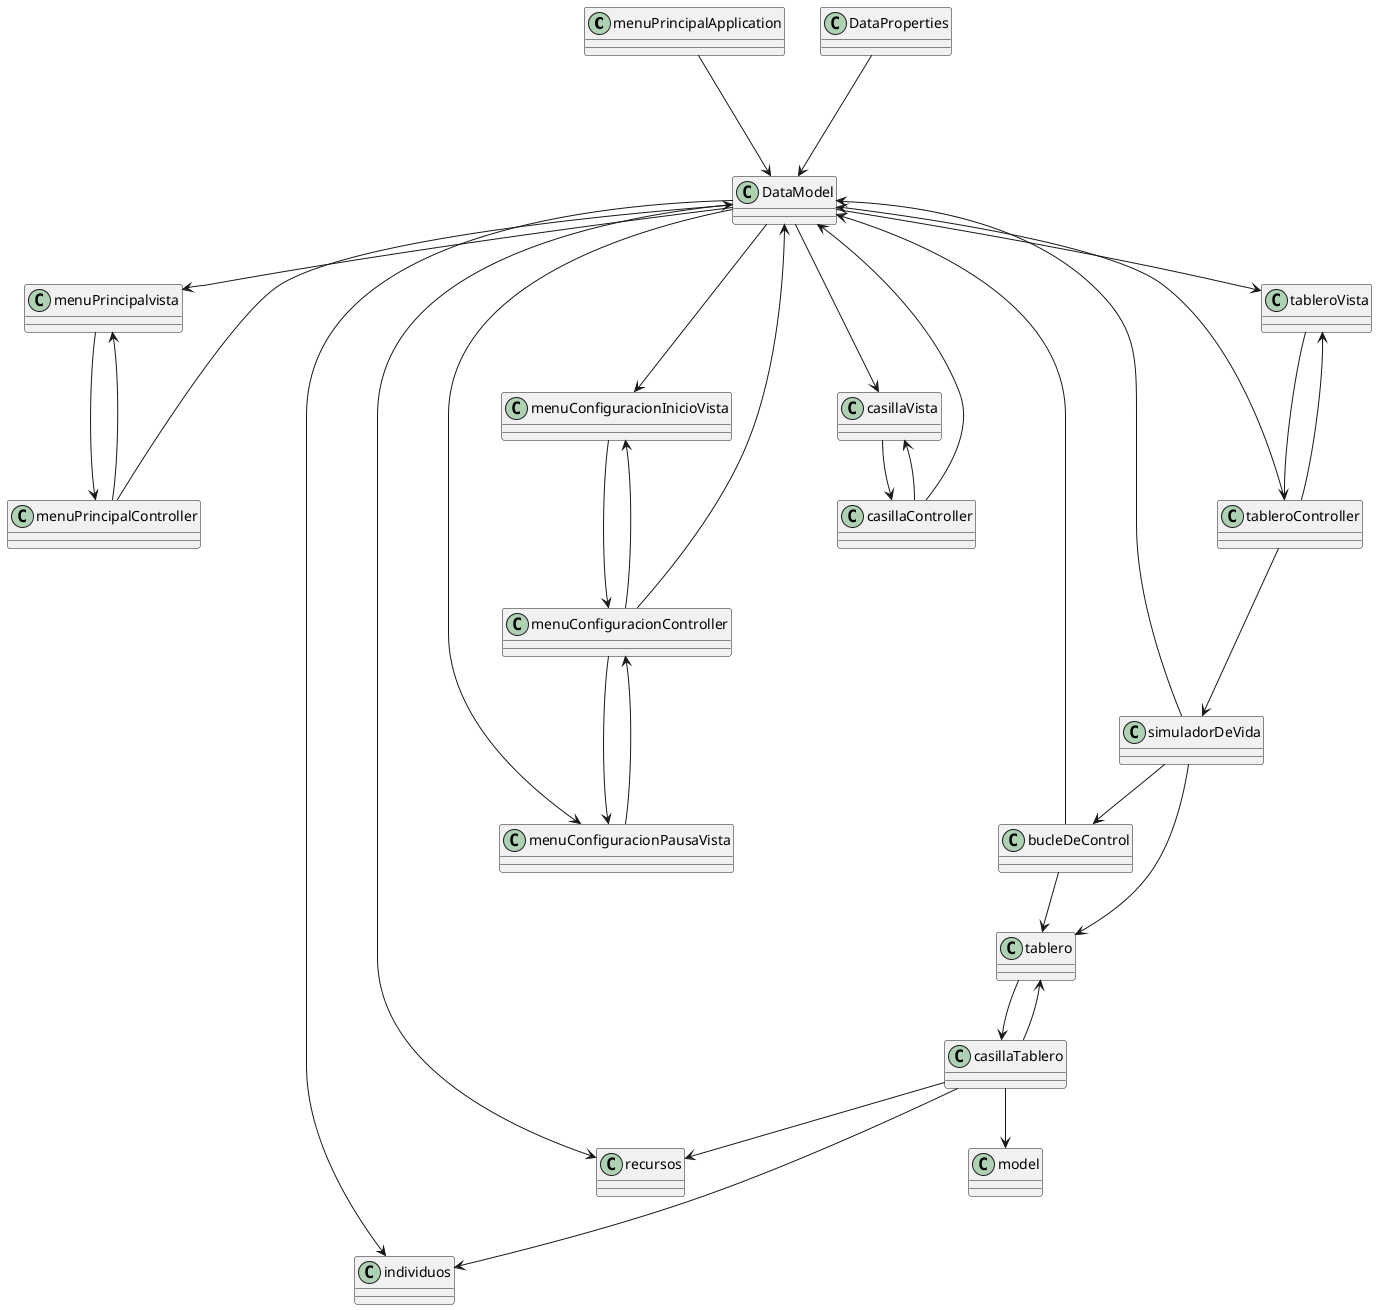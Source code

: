 @startuml
'https://plantuml.com/use-case-diagram

class menuPrincipalApplication {}
class menuPrincipalController {}
class DataModel{}
class DataProperties {}
class menuPrincipalvista{}
class simuladorDeVida{}
class menuConfiguracionController{}
class menuConfiguracionInicioVista{}
class menuConfiguracionPausaVista{}
class tableroController{}
class tableroVista{}
class casillaController{}
class casillaVista{}
class simuladorDeVida{}
class tablero{}
class bucleDeControl{}
class casillaTablero{}
class individuos{}
class recursos{}
menuPrincipalApplication ---> DataModel
menuPrincipalController ---> DataModel
DataProperties ---> DataModel
menuPrincipalController ---> menuPrincipalvista
menuPrincipalvista--->menuPrincipalController
DataModel --> menuPrincipalvista
menuConfiguracionController-->DataModel
menuConfiguracionInicioVista---> menuConfiguracionController
menuConfiguracionController-->menuConfiguracionInicioVista
menuConfiguracionController-->menuConfiguracionPausaVista
menuConfiguracionPausaVista--->menuConfiguracionController
DataModel-->menuConfiguracionPausaVista
DataModel--->menuConfiguracionInicioVista
tableroController--->simuladorDeVida
tableroController--->DataModel
tableroVista--->tableroController
tableroController-->tableroVista
DataModel-->tableroVista
casillaController-->casillaVista
casillaVista-->casillaController
DataModel--->casillaVista
casillaController-->DataModel
simuladorDeVida-->tablero
simuladorDeVida-->DataModel
simuladorDeVida-->bucleDeControl
bucleDeControl-->tablero
bucleDeControl--->DataModel
tablero-->casillaTablero
casillaTablero-->tablero
casillaTablero--->individuos
casillaTablero-->recursos
DataModel-->individuos
DataModel-->recursos
casillaTablero-->model
@enduml